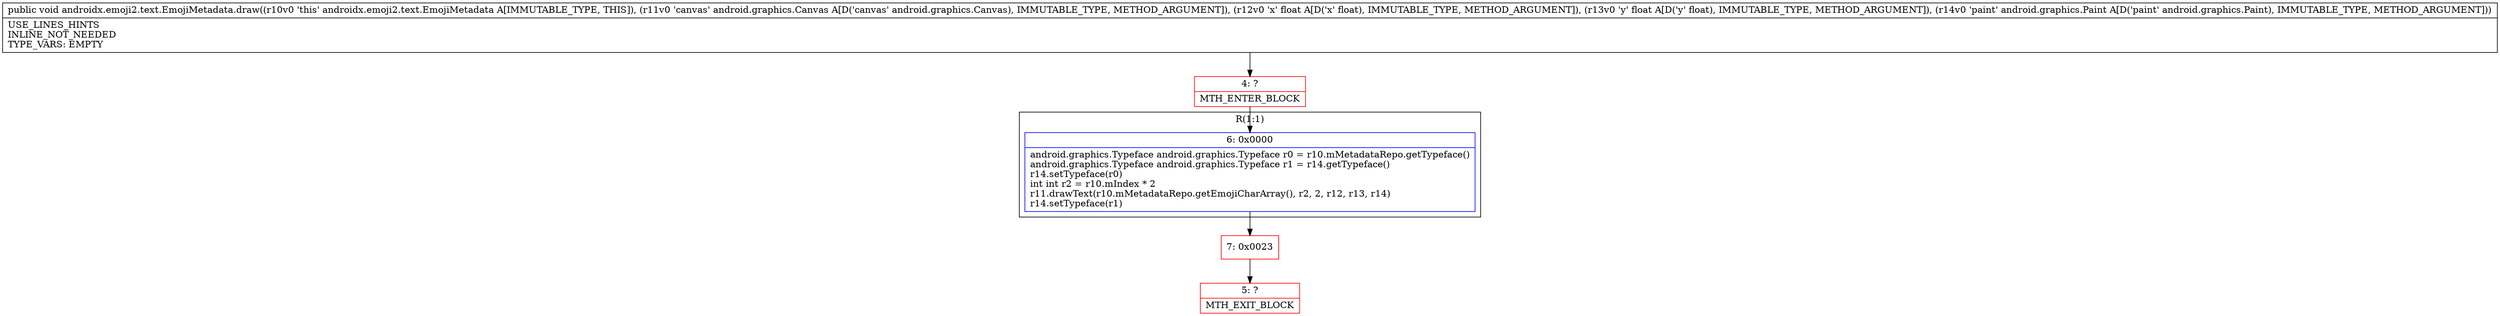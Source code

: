 digraph "CFG forandroidx.emoji2.text.EmojiMetadata.draw(Landroid\/graphics\/Canvas;FFLandroid\/graphics\/Paint;)V" {
subgraph cluster_Region_1610422939 {
label = "R(1:1)";
node [shape=record,color=blue];
Node_6 [shape=record,label="{6\:\ 0x0000|android.graphics.Typeface android.graphics.Typeface r0 = r10.mMetadataRepo.getTypeface()\landroid.graphics.Typeface android.graphics.Typeface r1 = r14.getTypeface()\lr14.setTypeface(r0)\lint int r2 = r10.mIndex * 2\lr11.drawText(r10.mMetadataRepo.getEmojiCharArray(), r2, 2, r12, r13, r14)\lr14.setTypeface(r1)\l}"];
}
Node_4 [shape=record,color=red,label="{4\:\ ?|MTH_ENTER_BLOCK\l}"];
Node_7 [shape=record,color=red,label="{7\:\ 0x0023}"];
Node_5 [shape=record,color=red,label="{5\:\ ?|MTH_EXIT_BLOCK\l}"];
MethodNode[shape=record,label="{public void androidx.emoji2.text.EmojiMetadata.draw((r10v0 'this' androidx.emoji2.text.EmojiMetadata A[IMMUTABLE_TYPE, THIS]), (r11v0 'canvas' android.graphics.Canvas A[D('canvas' android.graphics.Canvas), IMMUTABLE_TYPE, METHOD_ARGUMENT]), (r12v0 'x' float A[D('x' float), IMMUTABLE_TYPE, METHOD_ARGUMENT]), (r13v0 'y' float A[D('y' float), IMMUTABLE_TYPE, METHOD_ARGUMENT]), (r14v0 'paint' android.graphics.Paint A[D('paint' android.graphics.Paint), IMMUTABLE_TYPE, METHOD_ARGUMENT]))  | USE_LINES_HINTS\lINLINE_NOT_NEEDED\lTYPE_VARS: EMPTY\l}"];
MethodNode -> Node_4;Node_6 -> Node_7;
Node_4 -> Node_6;
Node_7 -> Node_5;
}

